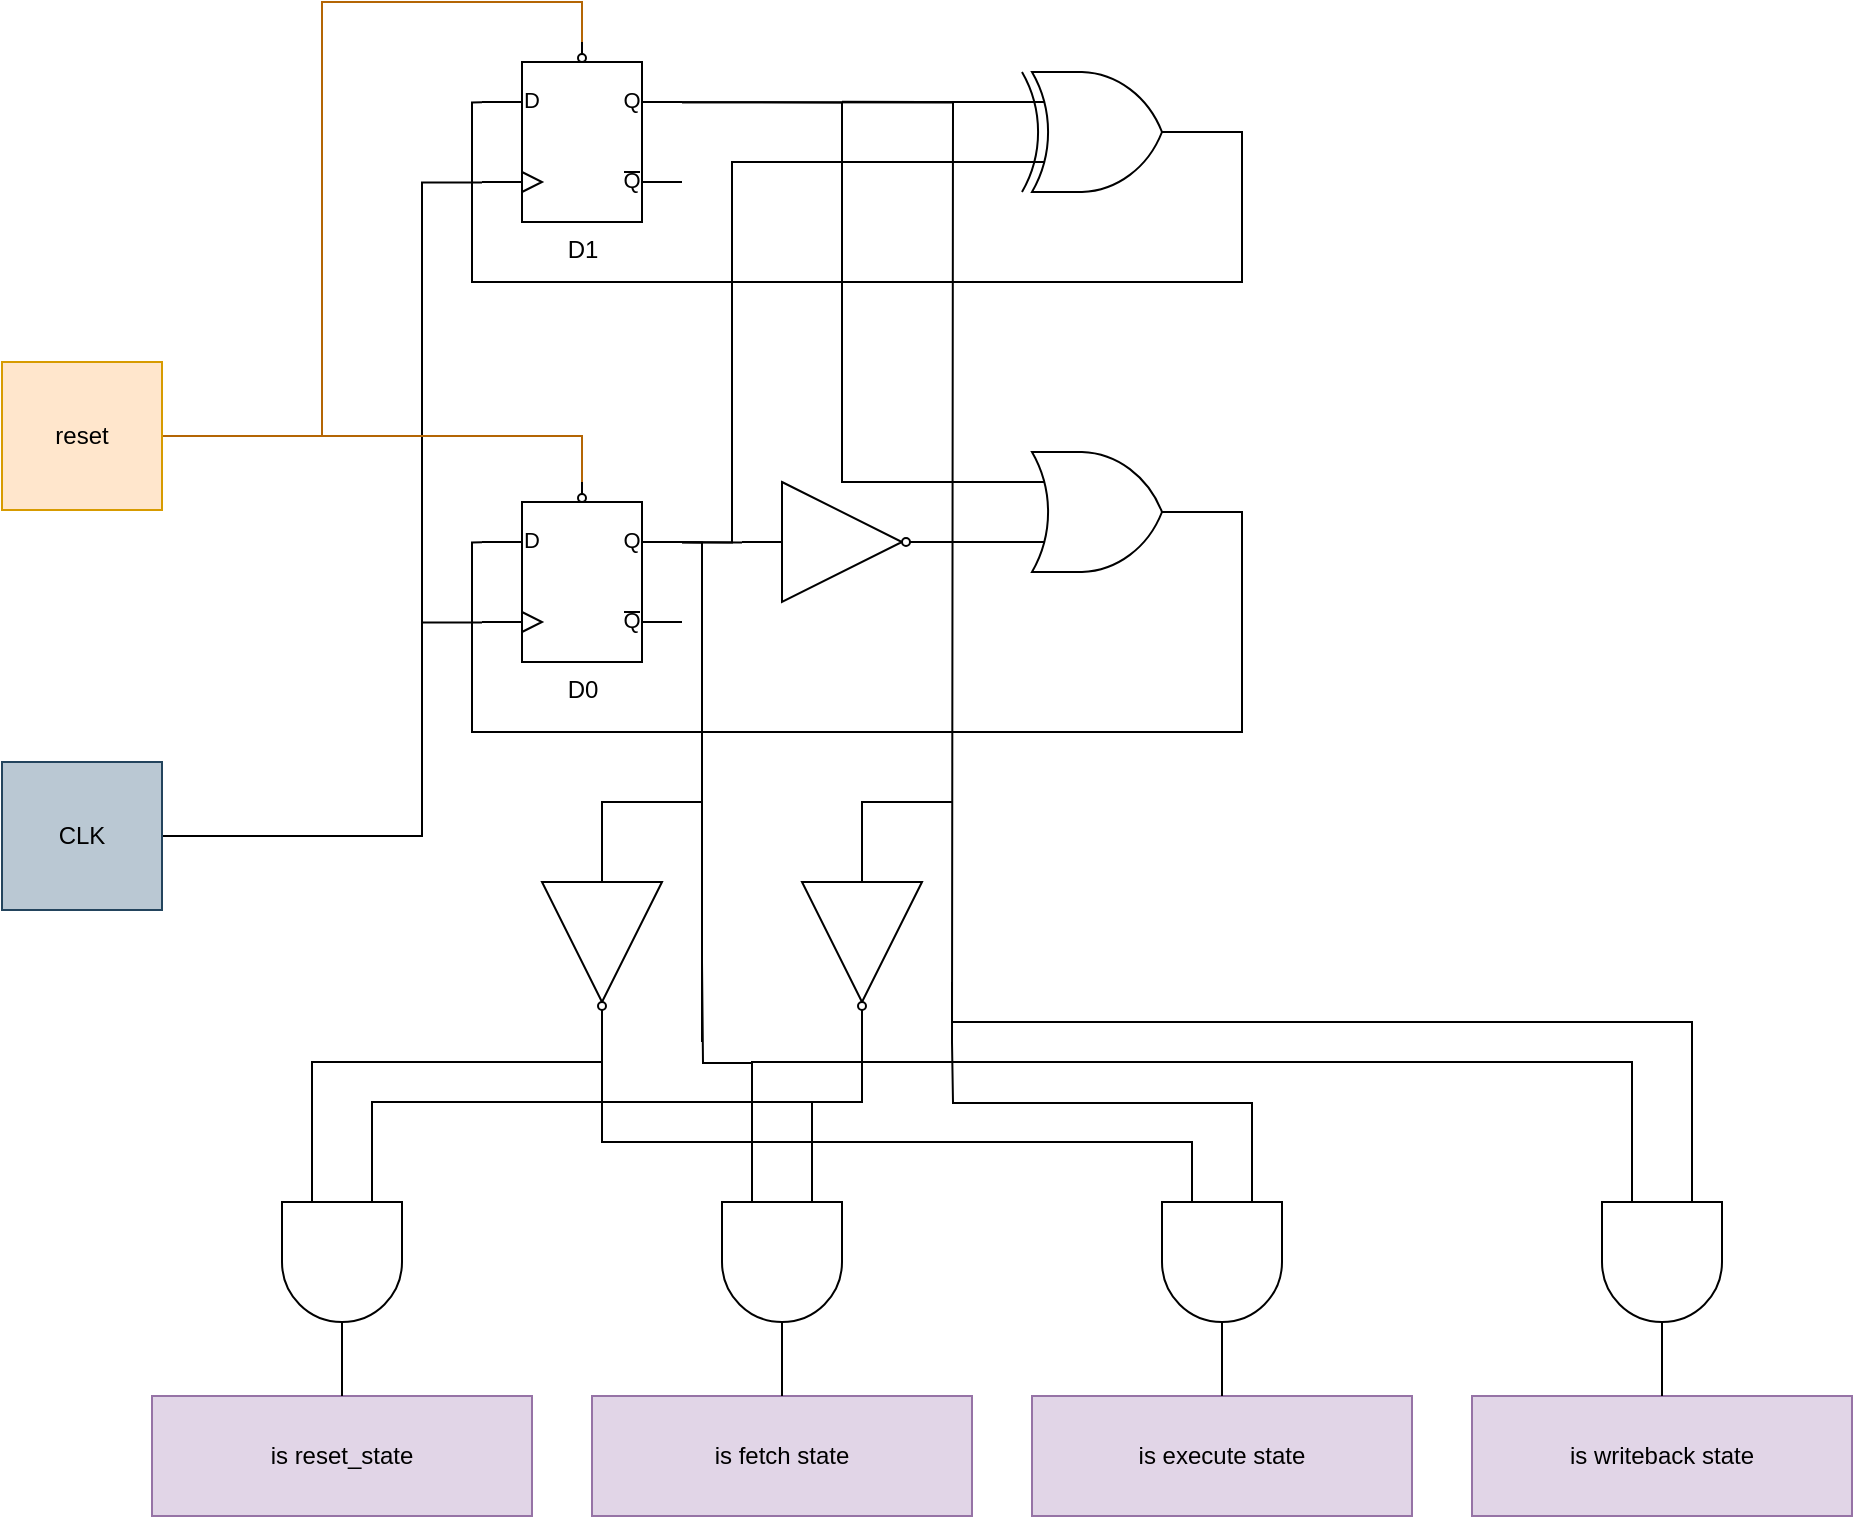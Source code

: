 <mxfile version="14.1.8" type="device"><diagram id="_Iin1HH7RC08VutGndbh" name="Page-1"><mxGraphModel dx="2031" dy="1174" grid="1" gridSize="5" guides="1" tooltips="1" connect="1" arrows="1" fold="1" page="1" pageScale="1" pageWidth="1169" pageHeight="827" math="0" shadow="0"><root><mxCell id="0"/><mxCell id="1" parent="0"/><mxCell id="H4p2QlNv7bQf6vloHIPc-3" style="edgeStyle=orthogonalEdgeStyle;rounded=0;orthogonalLoop=1;jettySize=auto;html=1;exitX=1;exitY=0.335;exitDx=0;exitDy=0;exitPerimeter=0;entryX=0;entryY=0.5;entryDx=0;entryDy=0;strokeColor=#000000;endArrow=none;endFill=0;" edge="1" parent="1" source="ie4Yvz-lMjUGLtw3cmcP-7" target="H4p2QlNv7bQf6vloHIPc-1"><mxGeometry relative="1" as="geometry"/></mxCell><mxCell id="H4p2QlNv7bQf6vloHIPc-7" style="edgeStyle=orthogonalEdgeStyle;rounded=0;orthogonalLoop=1;jettySize=auto;html=1;exitX=0;exitY=0.335;exitDx=0;exitDy=0;exitPerimeter=0;entryX=1;entryY=0.5;entryDx=0;entryDy=0;entryPerimeter=0;endArrow=none;endFill=0;strokeColor=#000000;" edge="1" parent="1" source="ie4Yvz-lMjUGLtw3cmcP-7" target="H4p2QlNv7bQf6vloHIPc-2"><mxGeometry relative="1" as="geometry"><Array as="points"><mxPoint x="295" y="340"/><mxPoint x="295" y="435"/><mxPoint x="680" y="435"/><mxPoint x="680" y="325"/></Array></mxGeometry></mxCell><mxCell id="H4p2QlNv7bQf6vloHIPc-13" style="edgeStyle=orthogonalEdgeStyle;rounded=0;orthogonalLoop=1;jettySize=auto;html=1;exitX=1;exitY=0.335;exitDx=0;exitDy=0;exitPerimeter=0;endArrow=none;endFill=0;strokeColor=#000000;" edge="1" parent="1" source="ie4Yvz-lMjUGLtw3cmcP-7"><mxGeometry relative="1" as="geometry"><mxPoint x="410" y="590" as="targetPoint"/><Array as="points"><mxPoint x="410" y="340"/><mxPoint x="410" y="590"/></Array></mxGeometry></mxCell><mxCell id="ie4Yvz-lMjUGLtw3cmcP-7" value="D0" style="verticalLabelPosition=bottom;shadow=0;dashed=0;align=center;html=1;verticalAlign=top;shape=mxgraph.electrical.logic_gates.d_type_flip-flop_with_clear;" parent="1" vertex="1"><mxGeometry x="300" y="310" width="100" height="90" as="geometry"/></mxCell><mxCell id="H4p2QlNv7bQf6vloHIPc-12" style="edgeStyle=orthogonalEdgeStyle;rounded=0;orthogonalLoop=1;jettySize=auto;html=1;exitX=0;exitY=0.335;exitDx=0;exitDy=0;exitPerimeter=0;entryX=1;entryY=0.5;entryDx=0;entryDy=0;entryPerimeter=0;endArrow=none;endFill=0;strokeColor=#000000;" edge="1" parent="1" source="ie4Yvz-lMjUGLtw3cmcP-8" target="H4p2QlNv7bQf6vloHIPc-8"><mxGeometry relative="1" as="geometry"><Array as="points"><mxPoint x="295" y="120"/><mxPoint x="295" y="210"/><mxPoint x="680" y="210"/><mxPoint x="680" y="135"/></Array></mxGeometry></mxCell><mxCell id="H4p2QlNv7bQf6vloHIPc-14" style="edgeStyle=orthogonalEdgeStyle;rounded=0;orthogonalLoop=1;jettySize=auto;html=1;exitX=1;exitY=0.335;exitDx=0;exitDy=0;exitPerimeter=0;endArrow=none;endFill=0;strokeColor=#000000;" edge="1" parent="1" source="ie4Yvz-lMjUGLtw3cmcP-8"><mxGeometry relative="1" as="geometry"><mxPoint x="535" y="590.69" as="targetPoint"/></mxGeometry></mxCell><mxCell id="ie4Yvz-lMjUGLtw3cmcP-8" value="D1" style="verticalLabelPosition=bottom;shadow=0;dashed=0;align=center;html=1;verticalAlign=top;shape=mxgraph.electrical.logic_gates.d_type_flip-flop_with_clear;" parent="1" vertex="1"><mxGeometry x="300" y="90" width="100" height="90" as="geometry"/></mxCell><mxCell id="ie4Yvz-lMjUGLtw3cmcP-20" style="edgeStyle=orthogonalEdgeStyle;rounded=0;orthogonalLoop=1;jettySize=auto;html=1;endArrow=none;endFill=0;fillColor=#fad9d5;entryX=0;entryY=0.78;entryDx=0;entryDy=0;entryPerimeter=0;" parent="1" source="ie4Yvz-lMjUGLtw3cmcP-19" target="ie4Yvz-lMjUGLtw3cmcP-7" edge="1"><mxGeometry relative="1" as="geometry"><Array as="points"><mxPoint x="270" y="487"/><mxPoint x="270" y="380"/></Array><mxPoint x="290" y="380" as="targetPoint"/></mxGeometry></mxCell><mxCell id="ie4Yvz-lMjUGLtw3cmcP-21" style="edgeStyle=orthogonalEdgeStyle;rounded=0;orthogonalLoop=1;jettySize=auto;html=1;exitX=1;exitY=0.5;exitDx=0;exitDy=0;endArrow=none;endFill=0;fillColor=#fad9d5;entryX=0;entryY=0.78;entryDx=0;entryDy=0;entryPerimeter=0;" parent="1" source="ie4Yvz-lMjUGLtw3cmcP-19" target="ie4Yvz-lMjUGLtw3cmcP-8" edge="1"><mxGeometry relative="1" as="geometry"><Array as="points"><mxPoint x="270" y="487"/><mxPoint x="270" y="160"/></Array><mxPoint x="290" y="160" as="targetPoint"/></mxGeometry></mxCell><mxCell id="ie4Yvz-lMjUGLtw3cmcP-19" value="CLK" style="rounded=0;whiteSpace=wrap;html=1;fillColor=#bac8d3;strokeColor=#23445d;" parent="1" vertex="1"><mxGeometry x="60" y="450" width="80" height="74" as="geometry"/></mxCell><mxCell id="ie4Yvz-lMjUGLtw3cmcP-24" style="edgeStyle=orthogonalEdgeStyle;rounded=0;orthogonalLoop=1;jettySize=auto;html=1;entryX=0.5;entryY=0;entryDx=0;entryDy=0;entryPerimeter=0;endArrow=none;endFill=0;fillColor=#fad7ac;strokeColor=#b46504;" parent="1" source="ie4Yvz-lMjUGLtw3cmcP-23" target="ie4Yvz-lMjUGLtw3cmcP-7" edge="1"><mxGeometry relative="1" as="geometry"/></mxCell><mxCell id="ie4Yvz-lMjUGLtw3cmcP-25" style="edgeStyle=orthogonalEdgeStyle;rounded=0;orthogonalLoop=1;jettySize=auto;html=1;exitX=1;exitY=0.5;exitDx=0;exitDy=0;entryX=0.5;entryY=0;entryDx=0;entryDy=0;entryPerimeter=0;endArrow=none;endFill=0;fillColor=#fad7ac;strokeColor=#b46504;" parent="1" source="ie4Yvz-lMjUGLtw3cmcP-23" target="ie4Yvz-lMjUGLtw3cmcP-8" edge="1"><mxGeometry relative="1" as="geometry"/></mxCell><mxCell id="ie4Yvz-lMjUGLtw3cmcP-23" value="reset" style="rounded=0;whiteSpace=wrap;html=1;fillColor=#ffe6cc;strokeColor=#d79b00;" parent="1" vertex="1"><mxGeometry x="60" y="250" width="80" height="74" as="geometry"/></mxCell><mxCell id="ie4Yvz-lMjUGLtw3cmcP-27" value="is writeback state" style="rounded=0;whiteSpace=wrap;html=1;fillColor=#e1d5e7;strokeColor=#9673a6;" parent="1" vertex="1"><mxGeometry x="795" y="767" width="190" height="60" as="geometry"/></mxCell><mxCell id="ie4Yvz-lMjUGLtw3cmcP-30" value="is fetch state" style="rounded=0;whiteSpace=wrap;html=1;fillColor=#e1d5e7;strokeColor=#9673a6;" parent="1" vertex="1"><mxGeometry x="355" y="767" width="190" height="60" as="geometry"/></mxCell><mxCell id="ie4Yvz-lMjUGLtw3cmcP-31" value="is execute state" style="rounded=0;whiteSpace=wrap;html=1;fillColor=#e1d5e7;strokeColor=#9673a6;" parent="1" vertex="1"><mxGeometry x="575" y="767" width="190" height="60" as="geometry"/></mxCell><mxCell id="ie4Yvz-lMjUGLtw3cmcP-43" value="is reset_state" style="rounded=0;whiteSpace=wrap;html=1;fillColor=#e1d5e7;strokeColor=#9673a6;" parent="1" vertex="1"><mxGeometry x="135" y="767" width="190" height="60" as="geometry"/></mxCell><mxCell id="H4p2QlNv7bQf6vloHIPc-4" style="edgeStyle=orthogonalEdgeStyle;rounded=0;orthogonalLoop=1;jettySize=auto;html=1;exitX=1;exitY=0.5;exitDx=0;exitDy=0;entryX=0;entryY=0.75;entryDx=0;entryDy=0;entryPerimeter=0;endArrow=none;endFill=0;strokeColor=#000000;" edge="1" parent="1" source="H4p2QlNv7bQf6vloHIPc-1" target="H4p2QlNv7bQf6vloHIPc-2"><mxGeometry relative="1" as="geometry"/></mxCell><mxCell id="H4p2QlNv7bQf6vloHIPc-1" value="" style="verticalLabelPosition=bottom;shadow=0;dashed=0;align=center;html=1;verticalAlign=top;shape=mxgraph.electrical.logic_gates.buffer2;negating=1;" vertex="1" parent="1"><mxGeometry x="430" y="310" width="100" height="60" as="geometry"/></mxCell><mxCell id="H4p2QlNv7bQf6vloHIPc-5" style="edgeStyle=orthogonalEdgeStyle;rounded=0;orthogonalLoop=1;jettySize=auto;html=1;exitX=0;exitY=0.25;exitDx=0;exitDy=0;exitPerimeter=0;entryX=1;entryY=0.335;entryDx=0;entryDy=0;entryPerimeter=0;endArrow=none;endFill=0;strokeColor=#000000;" edge="1" parent="1" source="H4p2QlNv7bQf6vloHIPc-2" target="ie4Yvz-lMjUGLtw3cmcP-8"><mxGeometry relative="1" as="geometry"/></mxCell><mxCell id="H4p2QlNv7bQf6vloHIPc-2" value="" style="verticalLabelPosition=bottom;shadow=0;dashed=0;align=center;html=1;verticalAlign=top;shape=mxgraph.electrical.logic_gates.logic_gate;operation=or;" vertex="1" parent="1"><mxGeometry x="560" y="295" width="100" height="60" as="geometry"/></mxCell><mxCell id="H4p2QlNv7bQf6vloHIPc-9" style="edgeStyle=orthogonalEdgeStyle;rounded=0;orthogonalLoop=1;jettySize=auto;html=1;exitX=0;exitY=0.25;exitDx=0;exitDy=0;exitPerimeter=0;endArrow=none;endFill=0;strokeColor=#000000;" edge="1" parent="1" source="H4p2QlNv7bQf6vloHIPc-8"><mxGeometry relative="1" as="geometry"><mxPoint x="480" y="119.897" as="targetPoint"/></mxGeometry></mxCell><mxCell id="H4p2QlNv7bQf6vloHIPc-10" style="edgeStyle=orthogonalEdgeStyle;rounded=0;orthogonalLoop=1;jettySize=auto;html=1;exitX=0;exitY=0.75;exitDx=0;exitDy=0;exitPerimeter=0;entryX=1;entryY=0.335;entryDx=0;entryDy=0;entryPerimeter=0;endArrow=none;endFill=0;strokeColor=#000000;" edge="1" parent="1" source="H4p2QlNv7bQf6vloHIPc-8" target="ie4Yvz-lMjUGLtw3cmcP-7"><mxGeometry relative="1" as="geometry"><Array as="points"><mxPoint x="425" y="150"/><mxPoint x="425" y="340"/></Array></mxGeometry></mxCell><mxCell id="H4p2QlNv7bQf6vloHIPc-8" value="" style="verticalLabelPosition=bottom;shadow=0;dashed=0;align=center;html=1;verticalAlign=top;shape=mxgraph.electrical.logic_gates.logic_gate;operation=xor;" vertex="1" parent="1"><mxGeometry x="560" y="105" width="100" height="60" as="geometry"/></mxCell><mxCell id="H4p2QlNv7bQf6vloHIPc-16" style="edgeStyle=orthogonalEdgeStyle;rounded=0;orthogonalLoop=1;jettySize=auto;html=1;exitX=0;exitY=0.5;exitDx=0;exitDy=0;endArrow=none;endFill=0;strokeColor=#000000;" edge="1" parent="1" source="H4p2QlNv7bQf6vloHIPc-15"><mxGeometry relative="1" as="geometry"><mxPoint x="410" y="480" as="targetPoint"/></mxGeometry></mxCell><mxCell id="H4p2QlNv7bQf6vloHIPc-21" style="edgeStyle=orthogonalEdgeStyle;rounded=0;orthogonalLoop=1;jettySize=auto;html=1;exitX=1;exitY=0.5;exitDx=0;exitDy=0;entryX=0;entryY=0.75;entryDx=0;entryDy=0;entryPerimeter=0;endArrow=none;endFill=0;strokeColor=#000000;" edge="1" parent="1" source="H4p2QlNv7bQf6vloHIPc-15" target="H4p2QlNv7bQf6vloHIPc-19"><mxGeometry relative="1" as="geometry"><Array as="points"><mxPoint x="360" y="600"/><mxPoint x="215" y="600"/></Array></mxGeometry></mxCell><mxCell id="H4p2QlNv7bQf6vloHIPc-15" value="" style="verticalLabelPosition=bottom;shadow=0;dashed=0;align=center;html=1;verticalAlign=top;shape=mxgraph.electrical.logic_gates.buffer2;negating=1;rotation=90;" vertex="1" parent="1"><mxGeometry x="310" y="510" width="100" height="60" as="geometry"/></mxCell><mxCell id="H4p2QlNv7bQf6vloHIPc-18" style="edgeStyle=orthogonalEdgeStyle;rounded=0;orthogonalLoop=1;jettySize=auto;html=1;exitX=0;exitY=0.5;exitDx=0;exitDy=0;endArrow=none;endFill=0;strokeColor=#000000;" edge="1" parent="1" source="H4p2QlNv7bQf6vloHIPc-17"><mxGeometry relative="1" as="geometry"><mxPoint x="535" y="470" as="targetPoint"/></mxGeometry></mxCell><mxCell id="H4p2QlNv7bQf6vloHIPc-22" style="edgeStyle=orthogonalEdgeStyle;rounded=0;orthogonalLoop=1;jettySize=auto;html=1;exitX=1;exitY=0.5;exitDx=0;exitDy=0;entryX=0;entryY=0.25;entryDx=0;entryDy=0;entryPerimeter=0;endArrow=none;endFill=0;strokeColor=#000000;" edge="1" parent="1" source="H4p2QlNv7bQf6vloHIPc-17" target="H4p2QlNv7bQf6vloHIPc-19"><mxGeometry relative="1" as="geometry"/></mxCell><mxCell id="H4p2QlNv7bQf6vloHIPc-33" style="edgeStyle=orthogonalEdgeStyle;rounded=0;orthogonalLoop=1;jettySize=auto;html=1;exitX=1;exitY=0.5;exitDx=0;exitDy=0;entryX=0;entryY=0.25;entryDx=0;entryDy=0;entryPerimeter=0;endArrow=none;endFill=0;strokeColor=#000000;" edge="1" parent="1" source="H4p2QlNv7bQf6vloHIPc-17" target="H4p2QlNv7bQf6vloHIPc-24"><mxGeometry relative="1" as="geometry"/></mxCell><mxCell id="H4p2QlNv7bQf6vloHIPc-17" value="" style="verticalLabelPosition=bottom;shadow=0;dashed=0;align=center;html=1;verticalAlign=top;shape=mxgraph.electrical.logic_gates.buffer2;negating=1;rotation=90;" vertex="1" parent="1"><mxGeometry x="440" y="510" width="100" height="60" as="geometry"/></mxCell><mxCell id="H4p2QlNv7bQf6vloHIPc-23" style="edgeStyle=orthogonalEdgeStyle;rounded=0;orthogonalLoop=1;jettySize=auto;html=1;exitX=1;exitY=0.5;exitDx=0;exitDy=0;exitPerimeter=0;entryX=0.5;entryY=0;entryDx=0;entryDy=0;endArrow=none;endFill=0;strokeColor=#000000;" edge="1" parent="1" source="H4p2QlNv7bQf6vloHIPc-19" target="ie4Yvz-lMjUGLtw3cmcP-43"><mxGeometry relative="1" as="geometry"/></mxCell><mxCell id="H4p2QlNv7bQf6vloHIPc-19" value="" style="verticalLabelPosition=bottom;shadow=0;dashed=0;align=center;html=1;verticalAlign=top;shape=mxgraph.electrical.logic_gates.logic_gate;operation=and;rotation=90;" vertex="1" parent="1"><mxGeometry x="180" y="670" width="100" height="60" as="geometry"/></mxCell><mxCell id="H4p2QlNv7bQf6vloHIPc-26" style="edgeStyle=orthogonalEdgeStyle;rounded=0;orthogonalLoop=1;jettySize=auto;html=1;exitX=1;exitY=0.5;exitDx=0;exitDy=0;exitPerimeter=0;entryX=0.5;entryY=0;entryDx=0;entryDy=0;endArrow=none;endFill=0;strokeColor=#000000;" edge="1" parent="1" source="H4p2QlNv7bQf6vloHIPc-24" target="ie4Yvz-lMjUGLtw3cmcP-30"><mxGeometry relative="1" as="geometry"/></mxCell><mxCell id="H4p2QlNv7bQf6vloHIPc-32" style="edgeStyle=orthogonalEdgeStyle;rounded=0;orthogonalLoop=1;jettySize=auto;html=1;exitX=0;exitY=0.75;exitDx=0;exitDy=0;exitPerimeter=0;endArrow=none;endFill=0;strokeColor=#000000;" edge="1" parent="1" source="H4p2QlNv7bQf6vloHIPc-24"><mxGeometry relative="1" as="geometry"><mxPoint x="410" y="550" as="targetPoint"/></mxGeometry></mxCell><mxCell id="H4p2QlNv7bQf6vloHIPc-24" value="" style="verticalLabelPosition=bottom;shadow=0;dashed=0;align=center;html=1;verticalAlign=top;shape=mxgraph.electrical.logic_gates.logic_gate;operation=and;rotation=90;" vertex="1" parent="1"><mxGeometry x="400" y="670" width="100" height="60" as="geometry"/></mxCell><mxCell id="H4p2QlNv7bQf6vloHIPc-28" style="edgeStyle=orthogonalEdgeStyle;rounded=0;orthogonalLoop=1;jettySize=auto;html=1;exitX=1;exitY=0.5;exitDx=0;exitDy=0;exitPerimeter=0;entryX=0.5;entryY=0;entryDx=0;entryDy=0;endArrow=none;endFill=0;strokeColor=#000000;" edge="1" parent="1" source="H4p2QlNv7bQf6vloHIPc-27" target="ie4Yvz-lMjUGLtw3cmcP-31"><mxGeometry relative="1" as="geometry"/></mxCell><mxCell id="H4p2QlNv7bQf6vloHIPc-34" style="edgeStyle=orthogonalEdgeStyle;rounded=0;orthogonalLoop=1;jettySize=auto;html=1;exitX=0;exitY=0.25;exitDx=0;exitDy=0;exitPerimeter=0;endArrow=none;endFill=0;strokeColor=#000000;" edge="1" parent="1" source="H4p2QlNv7bQf6vloHIPc-27"><mxGeometry relative="1" as="geometry"><mxPoint x="535" y="590" as="targetPoint"/></mxGeometry></mxCell><mxCell id="H4p2QlNv7bQf6vloHIPc-35" style="edgeStyle=orthogonalEdgeStyle;rounded=0;orthogonalLoop=1;jettySize=auto;html=1;exitX=0;exitY=0.75;exitDx=0;exitDy=0;exitPerimeter=0;entryX=1;entryY=0.5;entryDx=0;entryDy=0;endArrow=none;endFill=0;strokeColor=#000000;" edge="1" parent="1" source="H4p2QlNv7bQf6vloHIPc-27" target="H4p2QlNv7bQf6vloHIPc-15"><mxGeometry relative="1" as="geometry"><Array as="points"><mxPoint x="655" y="640"/><mxPoint x="360" y="640"/></Array></mxGeometry></mxCell><mxCell id="H4p2QlNv7bQf6vloHIPc-27" value="" style="verticalLabelPosition=bottom;shadow=0;dashed=0;align=center;html=1;verticalAlign=top;shape=mxgraph.electrical.logic_gates.logic_gate;operation=and;rotation=90;" vertex="1" parent="1"><mxGeometry x="620" y="670" width="100" height="60" as="geometry"/></mxCell><mxCell id="H4p2QlNv7bQf6vloHIPc-31" style="edgeStyle=orthogonalEdgeStyle;rounded=0;orthogonalLoop=1;jettySize=auto;html=1;exitX=1;exitY=0.5;exitDx=0;exitDy=0;exitPerimeter=0;entryX=0.5;entryY=0;entryDx=0;entryDy=0;endArrow=none;endFill=0;strokeColor=#000000;" edge="1" parent="1" source="H4p2QlNv7bQf6vloHIPc-29" target="ie4Yvz-lMjUGLtw3cmcP-27"><mxGeometry relative="1" as="geometry"/></mxCell><mxCell id="H4p2QlNv7bQf6vloHIPc-36" style="edgeStyle=orthogonalEdgeStyle;rounded=0;orthogonalLoop=1;jettySize=auto;html=1;exitX=0;exitY=0.75;exitDx=0;exitDy=0;exitPerimeter=0;endArrow=none;endFill=0;strokeColor=#000000;" edge="1" parent="1" source="H4p2QlNv7bQf6vloHIPc-29"><mxGeometry relative="1" as="geometry"><mxPoint x="435" y="605" as="targetPoint"/><Array as="points"><mxPoint x="875" y="600"/><mxPoint x="435" y="600"/></Array></mxGeometry></mxCell><mxCell id="H4p2QlNv7bQf6vloHIPc-37" style="edgeStyle=orthogonalEdgeStyle;rounded=0;orthogonalLoop=1;jettySize=auto;html=1;exitX=0;exitY=0.25;exitDx=0;exitDy=0;exitPerimeter=0;endArrow=none;endFill=0;strokeColor=#000000;" edge="1" parent="1" source="H4p2QlNv7bQf6vloHIPc-29"><mxGeometry relative="1" as="geometry"><mxPoint x="535" y="560" as="targetPoint"/><Array as="points"><mxPoint x="905" y="580"/><mxPoint x="535" y="580"/></Array></mxGeometry></mxCell><mxCell id="H4p2QlNv7bQf6vloHIPc-29" value="" style="verticalLabelPosition=bottom;shadow=0;dashed=0;align=center;html=1;verticalAlign=top;shape=mxgraph.electrical.logic_gates.logic_gate;operation=and;rotation=90;" vertex="1" parent="1"><mxGeometry x="840" y="670" width="100" height="60" as="geometry"/></mxCell></root></mxGraphModel></diagram></mxfile>